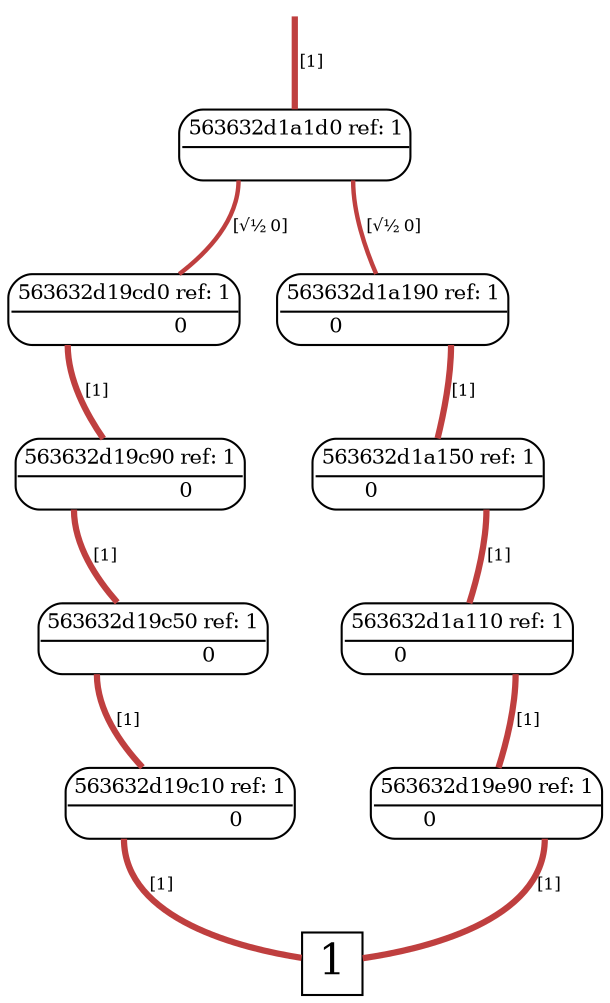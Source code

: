 digraph "DD" {graph[];node[shape=plain];edge[arrowhead=none]
root [label="",shape=point,style=invis]
t [label=<<font point-size="20">1</font>>,shape=box,tooltip="1",width=0.3,height=0.3]
root->577768[penwidth="3",tooltip="1" color="0.000 0.667 0.750",label=<<font point-size="8">&nbsp;[1]</font>>]
577768[label=<<font point-size="10"><table border="1" cellspacing="0" cellpadding="2" style="rounded"><tr><td colspan="2" border="1" sides="B">563632d1a1d0 ref: 1</td></tr><tr><td port="0" href="javascript:;" border="0" tooltip="0.7071"><font color="white">&nbsp;0 </font></td><td port="1" href="javascript:;" border="0" tooltip="0.7071"><font color="white">&nbsp;0 </font></td></tr></table></font>>,tooltip="563632d1a1d0"]
577768:1:s->577736[penwidth="2.12132",tooltip="0.7071" color="0.000 0.667 0.750",label=<<font point-size="8">&nbsp;[√½ 0]</font>>]
577768:0:s->577128[penwidth="2.12132",tooltip="0.7071" color="0.000 0.667 0.750",label=<<font point-size="8">&nbsp;[√½ 0]</font>>]
577736[label=<<font point-size="10"><table border="1" cellspacing="0" cellpadding="2" style="rounded"><tr><td colspan="2" border="1" sides="B">563632d1a190 ref: 1</td></tr><tr><td port="0" href="javascript:;" border="0" tooltip="0">&nbsp;0 </td><td port="1" href="javascript:;" border="0" tooltip="1"><font color="white">&nbsp;0 </font></td></tr></table></font>>,tooltip="563632d1a190"]
577736:1:s->577704[penwidth="3",tooltip="1" color="0.000 0.667 0.750",label=<<font point-size="8">&nbsp;[1]</font>>]
577128[label=<<font point-size="10"><table border="1" cellspacing="0" cellpadding="2" style="rounded"><tr><td colspan="2" border="1" sides="B">563632d19cd0 ref: 1</td></tr><tr><td port="0" href="javascript:;" border="0" tooltip="1"><font color="white">&nbsp;0 </font></td><td port="1" href="javascript:;" border="0" tooltip="0">&nbsp;0 </td></tr></table></font>>,tooltip="563632d19cd0"]
577128:0:s->577096[penwidth="3",tooltip="1" color="0.000 0.667 0.750",label=<<font point-size="8">&nbsp;[1]</font>>]
577704[label=<<font point-size="10"><table border="1" cellspacing="0" cellpadding="2" style="rounded"><tr><td colspan="2" border="1" sides="B">563632d1a150 ref: 1</td></tr><tr><td port="0" href="javascript:;" border="0" tooltip="0">&nbsp;0 </td><td port="1" href="javascript:;" border="0" tooltip="1"><font color="white">&nbsp;0 </font></td></tr></table></font>>,tooltip="563632d1a150"]
577704:1:s->577672[penwidth="3",tooltip="1" color="0.000 0.667 0.750",label=<<font point-size="8">&nbsp;[1]</font>>]
577096[label=<<font point-size="10"><table border="1" cellspacing="0" cellpadding="2" style="rounded"><tr><td colspan="2" border="1" sides="B">563632d19c90 ref: 1</td></tr><tr><td port="0" href="javascript:;" border="0" tooltip="1"><font color="white">&nbsp;0 </font></td><td port="1" href="javascript:;" border="0" tooltip="0">&nbsp;0 </td></tr></table></font>>,tooltip="563632d19c90"]
577096:0:s->577064[penwidth="3",tooltip="1" color="0.000 0.667 0.750",label=<<font point-size="8">&nbsp;[1]</font>>]
577672[label=<<font point-size="10"><table border="1" cellspacing="0" cellpadding="2" style="rounded"><tr><td colspan="2" border="1" sides="B">563632d1a110 ref: 1</td></tr><tr><td port="0" href="javascript:;" border="0" tooltip="0">&nbsp;0 </td><td port="1" href="javascript:;" border="0" tooltip="1"><font color="white">&nbsp;0 </font></td></tr></table></font>>,tooltip="563632d1a110"]
577672:1:s->577352[penwidth="3",tooltip="1" color="0.000 0.667 0.750",label=<<font point-size="8">&nbsp;[1]</font>>]
577064[label=<<font point-size="10"><table border="1" cellspacing="0" cellpadding="2" style="rounded"><tr><td colspan="2" border="1" sides="B">563632d19c50 ref: 1</td></tr><tr><td port="0" href="javascript:;" border="0" tooltip="1"><font color="white">&nbsp;0 </font></td><td port="1" href="javascript:;" border="0" tooltip="0">&nbsp;0 </td></tr></table></font>>,tooltip="563632d19c50"]
577064:0:s->577032[penwidth="3",tooltip="1" color="0.000 0.667 0.750",label=<<font point-size="8">&nbsp;[1]</font>>]
577352[label=<<font point-size="10"><table border="1" cellspacing="0" cellpadding="2" style="rounded"><tr><td colspan="2" border="1" sides="B">563632d19e90 ref: 1</td></tr><tr><td port="0" href="javascript:;" border="0" tooltip="0">&nbsp;0 </td><td port="1" href="javascript:;" border="0" tooltip="1"><font color="white">&nbsp;0 </font></td></tr></table></font>>,tooltip="563632d19e90"]
577352:1:s->t[penwidth="3",tooltip="1" color="0.000 0.667 0.750",label=<<font point-size="8">&nbsp;[1]</font>>]
577032[label=<<font point-size="10"><table border="1" cellspacing="0" cellpadding="2" style="rounded"><tr><td colspan="2" border="1" sides="B">563632d19c10 ref: 1</td></tr><tr><td port="0" href="javascript:;" border="0" tooltip="1"><font color="white">&nbsp;0 </font></td><td port="1" href="javascript:;" border="0" tooltip="0">&nbsp;0 </td></tr></table></font>>,tooltip="563632d19c10"]
577032:0:s->t[penwidth="3",tooltip="1" color="0.000 0.667 0.750",label=<<font point-size="8">&nbsp;[1]</font>>]
}
